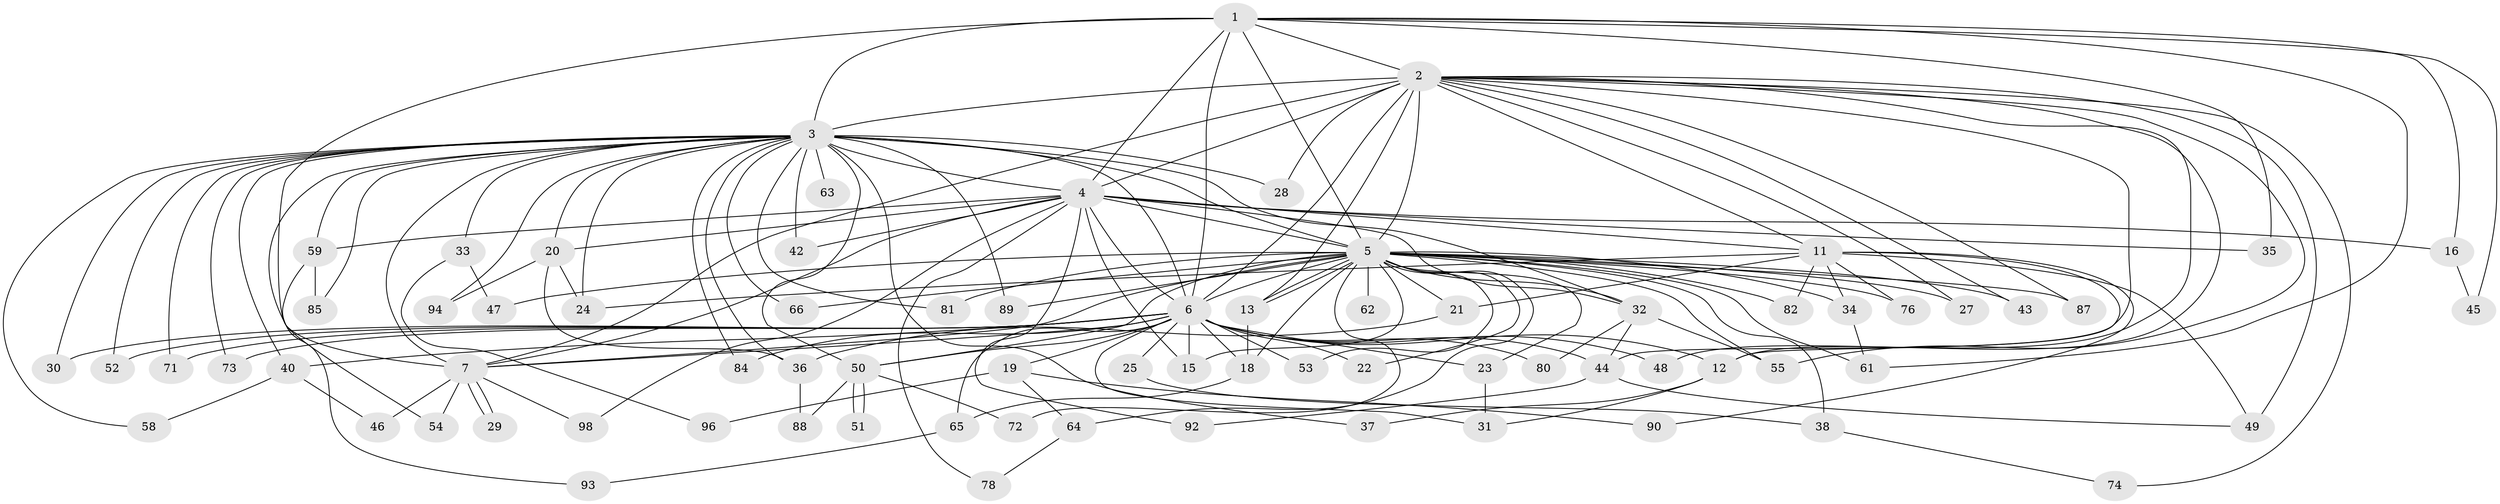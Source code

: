 // original degree distribution, {14: 0.01020408163265306, 22: 0.01020408163265306, 18: 0.01020408163265306, 21: 0.01020408163265306, 25: 0.01020408163265306, 12: 0.01020408163265306, 17: 0.01020408163265306, 28: 0.01020408163265306, 20: 0.01020408163265306, 30: 0.01020408163265306, 9: 0.01020408163265306, 6: 0.030612244897959183, 4: 0.07142857142857142, 3: 0.17346938775510204, 2: 0.5816326530612245, 5: 0.030612244897959183}
// Generated by graph-tools (version 1.1) at 2025/41/03/06/25 10:41:32]
// undirected, 75 vertices, 165 edges
graph export_dot {
graph [start="1"]
  node [color=gray90,style=filled];
  1 [super="+68"];
  2 [super="+77"];
  3 [super="+8"];
  4 [super="+26"];
  5 [super="+9"];
  6 [super="+10"];
  7 [super="+17"];
  11 [super="+14"];
  12 [super="+39"];
  13 [super="+95"];
  15 [super="+83"];
  16;
  18 [super="+67"];
  19;
  20;
  21;
  22;
  23;
  24 [super="+41"];
  25;
  27;
  28;
  29;
  30 [super="+75"];
  31 [super="+91"];
  32 [super="+60"];
  33;
  34;
  35;
  36 [super="+69"];
  37;
  38;
  40;
  42;
  43;
  44 [super="+57"];
  45;
  46;
  47;
  48;
  49 [super="+70"];
  50 [super="+86"];
  51;
  52;
  53;
  54 [super="+56"];
  55 [super="+79"];
  58;
  59;
  61 [super="+97"];
  62;
  63;
  64;
  65;
  66;
  71;
  72;
  73;
  74;
  76;
  78;
  80;
  81;
  82;
  84;
  85;
  87;
  88;
  89;
  90;
  92;
  93;
  94;
  96;
  98;
  1 -- 2;
  1 -- 3 [weight=2];
  1 -- 4;
  1 -- 5 [weight=2];
  1 -- 6 [weight=3];
  1 -- 7;
  1 -- 16;
  1 -- 35;
  1 -- 45;
  1 -- 61;
  2 -- 3 [weight=3];
  2 -- 4;
  2 -- 5 [weight=2];
  2 -- 6 [weight=2];
  2 -- 7;
  2 -- 11;
  2 -- 12;
  2 -- 27;
  2 -- 28;
  2 -- 43;
  2 -- 44;
  2 -- 48;
  2 -- 49;
  2 -- 55;
  2 -- 74;
  2 -- 87;
  2 -- 13;
  3 -- 4 [weight=2];
  3 -- 5 [weight=4];
  3 -- 6 [weight=4];
  3 -- 7 [weight=2];
  3 -- 36;
  3 -- 40;
  3 -- 50;
  3 -- 52;
  3 -- 63 [weight=2];
  3 -- 71;
  3 -- 73;
  3 -- 81;
  3 -- 66;
  3 -- 20;
  3 -- 84;
  3 -- 85;
  3 -- 24;
  3 -- 89;
  3 -- 28;
  3 -- 30 [weight=2];
  3 -- 94;
  3 -- 32;
  3 -- 33;
  3 -- 37;
  3 -- 42;
  3 -- 54;
  3 -- 58;
  3 -- 59;
  4 -- 5 [weight=2];
  4 -- 6 [weight=2];
  4 -- 7;
  4 -- 11;
  4 -- 15 [weight=2];
  4 -- 16;
  4 -- 20;
  4 -- 35;
  4 -- 42;
  4 -- 59;
  4 -- 78;
  4 -- 92;
  4 -- 98;
  4 -- 32;
  5 -- 6 [weight=4];
  5 -- 7 [weight=2];
  5 -- 13;
  5 -- 13;
  5 -- 15;
  5 -- 21;
  5 -- 27;
  5 -- 32;
  5 -- 34;
  5 -- 43;
  5 -- 47;
  5 -- 53;
  5 -- 62 [weight=2];
  5 -- 66;
  5 -- 76;
  5 -- 81;
  5 -- 82;
  5 -- 64;
  5 -- 72;
  5 -- 22;
  5 -- 23;
  5 -- 89;
  5 -- 87;
  5 -- 38;
  5 -- 55;
  5 -- 50;
  5 -- 61;
  5 -- 18;
  6 -- 7 [weight=2];
  6 -- 52;
  6 -- 73;
  6 -- 65;
  6 -- 71;
  6 -- 12 [weight=2];
  6 -- 80;
  6 -- 18;
  6 -- 19;
  6 -- 84;
  6 -- 22;
  6 -- 23;
  6 -- 25;
  6 -- 30;
  6 -- 31;
  6 -- 40;
  6 -- 48;
  6 -- 50;
  6 -- 53;
  6 -- 44;
  6 -- 15;
  7 -- 29;
  7 -- 29;
  7 -- 46;
  7 -- 54 [weight=2];
  7 -- 98;
  11 -- 21;
  11 -- 24;
  11 -- 49;
  11 -- 76;
  11 -- 82;
  11 -- 90;
  11 -- 34;
  11 -- 12;
  12 -- 31;
  12 -- 37;
  13 -- 18;
  16 -- 45;
  18 -- 65;
  19 -- 64;
  19 -- 90;
  19 -- 96;
  20 -- 36;
  20 -- 94;
  20 -- 24;
  21 -- 36;
  23 -- 31;
  25 -- 38;
  32 -- 44;
  32 -- 80;
  32 -- 55;
  33 -- 47;
  33 -- 96;
  34 -- 61;
  36 -- 88;
  38 -- 74;
  40 -- 46;
  40 -- 58;
  44 -- 92;
  44 -- 49;
  50 -- 51;
  50 -- 51;
  50 -- 72;
  50 -- 88;
  59 -- 85;
  59 -- 93;
  64 -- 78;
  65 -- 93;
}
